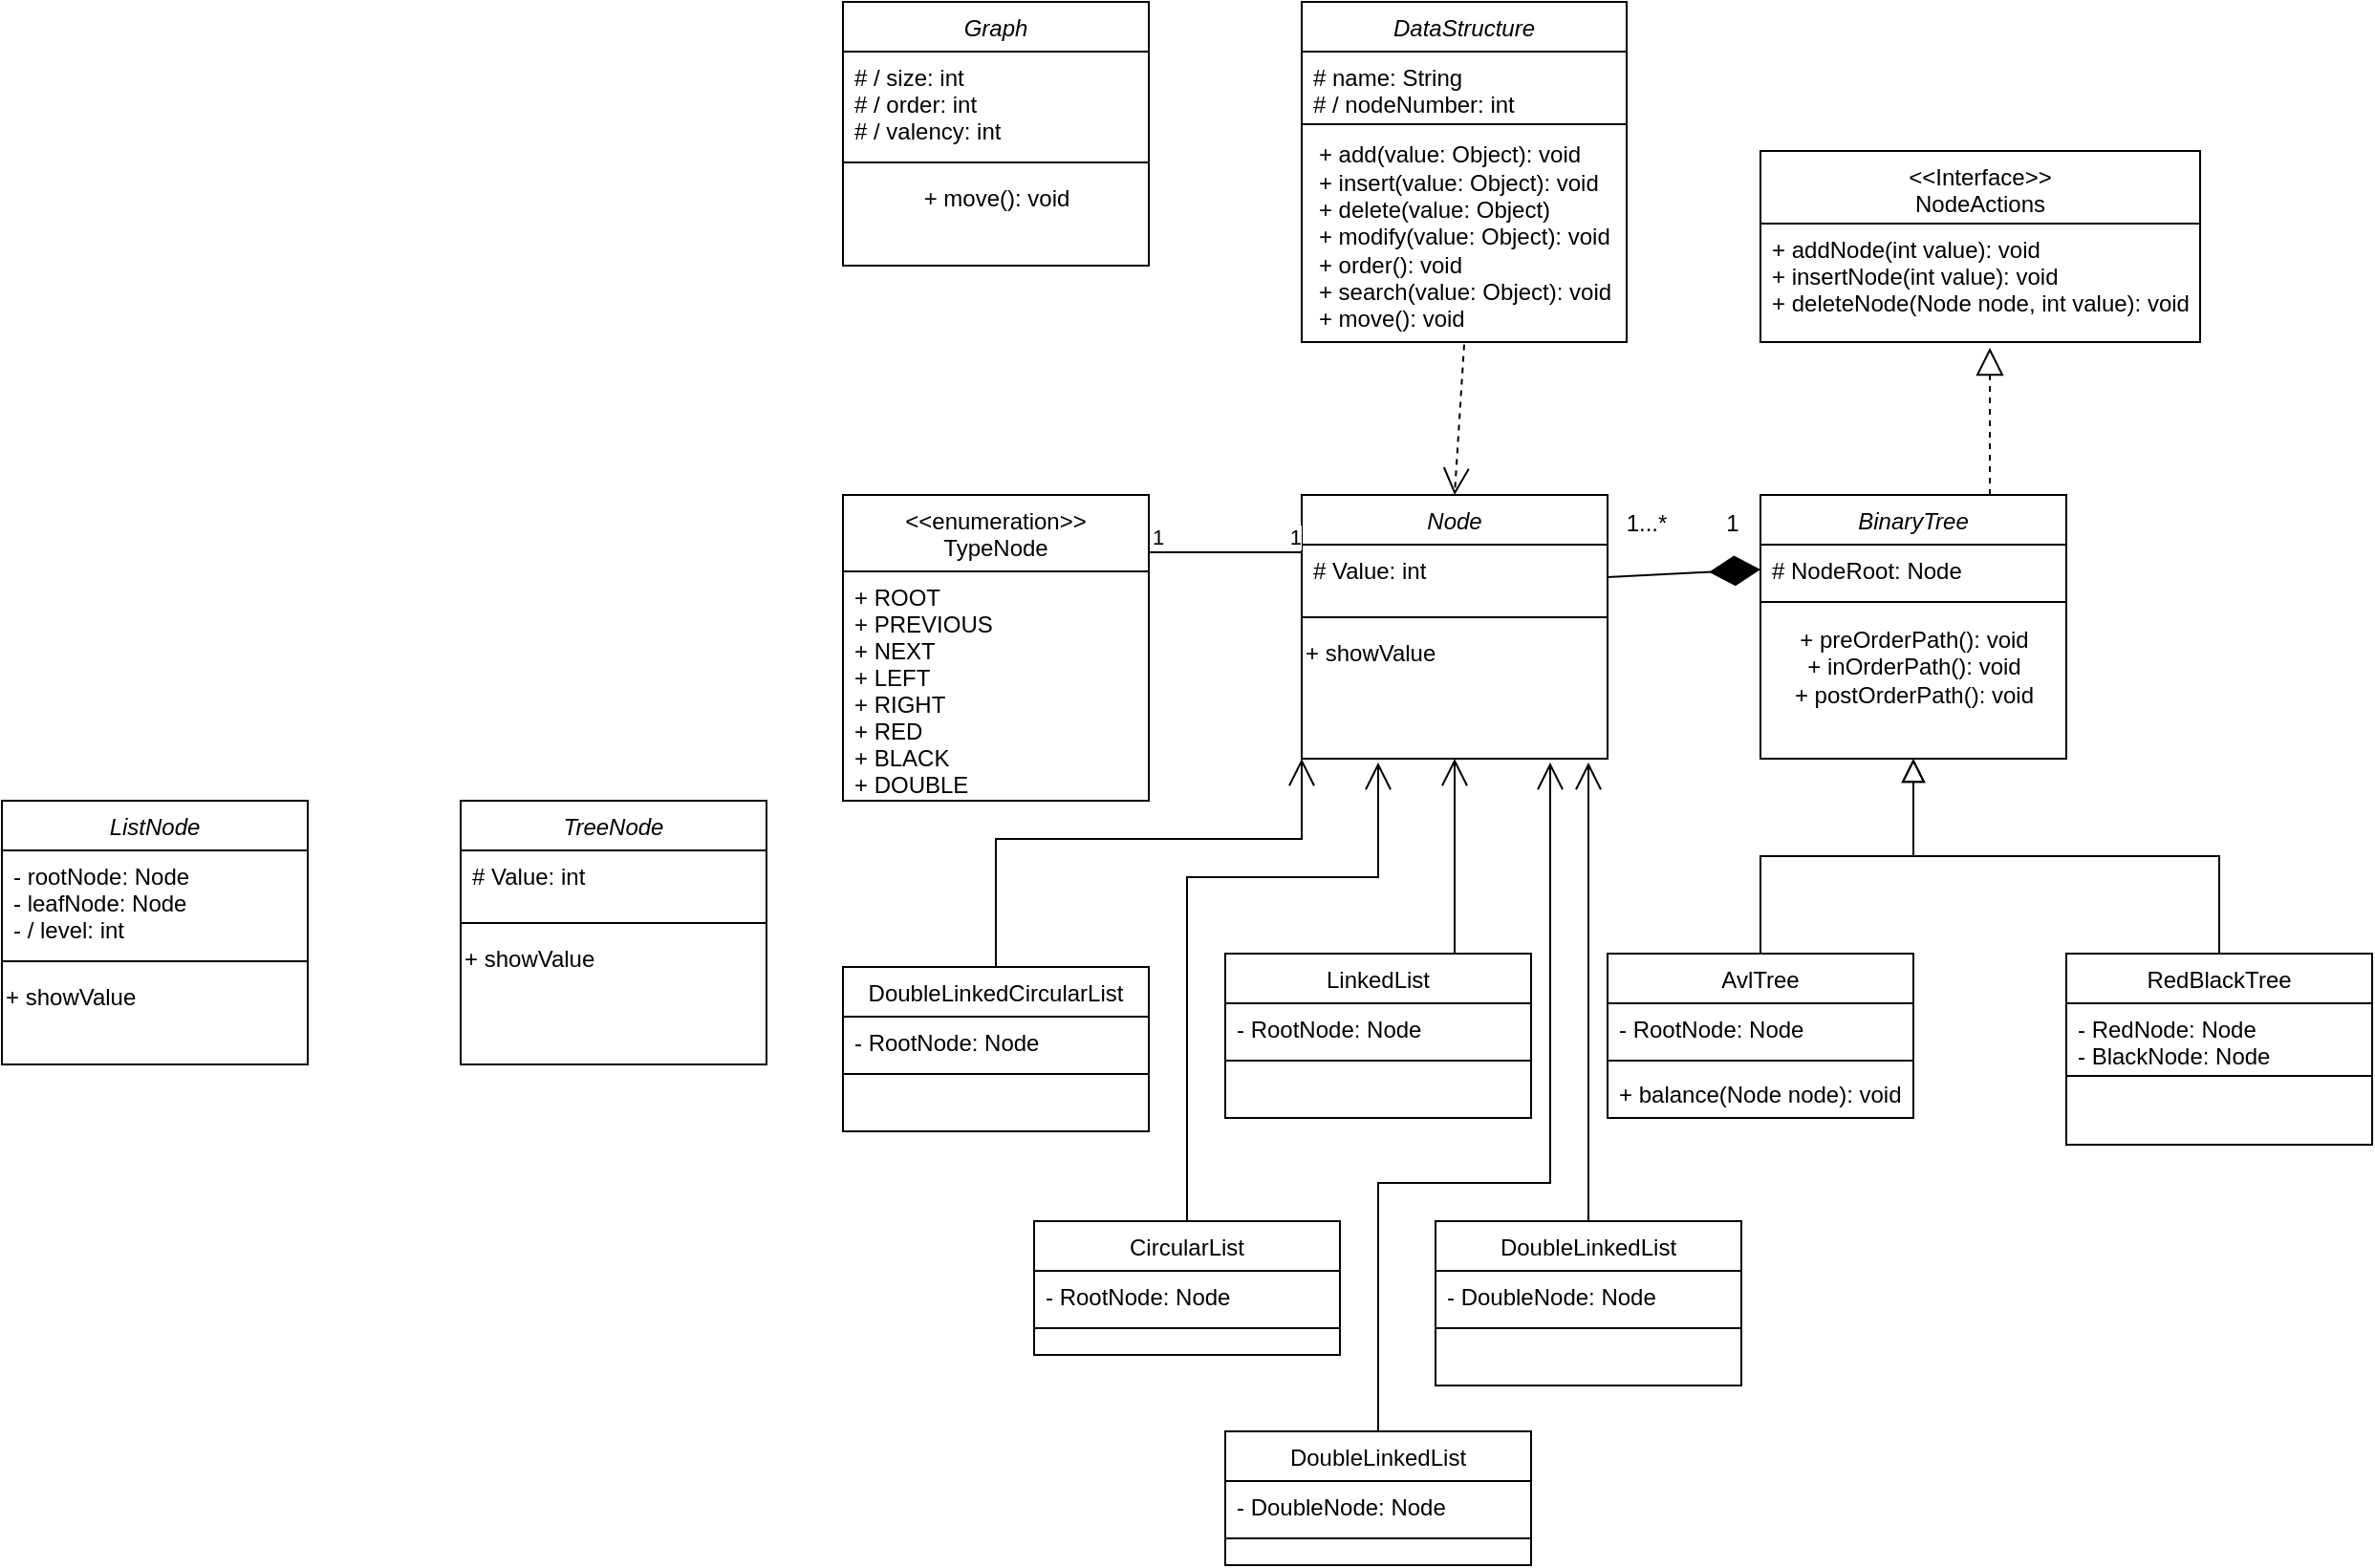 <mxfile version="24.5.4" type="github">
  <diagram id="C5RBs43oDa-KdzZeNtuy" name="Page-1">
    <mxGraphModel dx="1427" dy="1487" grid="1" gridSize="10" guides="1" tooltips="1" connect="1" arrows="1" fold="1" page="1" pageScale="1" pageWidth="827" pageHeight="1169" math="0" shadow="0">
      <root>
        <mxCell id="WIyWlLk6GJQsqaUBKTNV-0" />
        <mxCell id="WIyWlLk6GJQsqaUBKTNV-1" parent="WIyWlLk6GJQsqaUBKTNV-0" />
        <mxCell id="zkfFHV4jXpPFQw0GAbJ--0" value="BinaryTree" style="swimlane;fontStyle=2;align=center;verticalAlign=top;childLayout=stackLayout;horizontal=1;startSize=26;horizontalStack=0;resizeParent=1;resizeLast=0;collapsible=1;marginBottom=0;rounded=0;shadow=0;strokeWidth=1;" parent="WIyWlLk6GJQsqaUBKTNV-1" vertex="1">
          <mxGeometry x="200" y="120" width="160" height="138" as="geometry">
            <mxRectangle x="230" y="140" width="160" height="26" as="alternateBounds" />
          </mxGeometry>
        </mxCell>
        <mxCell id="zkfFHV4jXpPFQw0GAbJ--1" value="# NodeRoot: Node" style="text;align=left;verticalAlign=top;spacingLeft=4;spacingRight=4;overflow=hidden;rotatable=0;points=[[0,0.5],[1,0.5]];portConstraint=eastwest;" parent="zkfFHV4jXpPFQw0GAbJ--0" vertex="1">
          <mxGeometry y="26" width="160" height="26" as="geometry" />
        </mxCell>
        <mxCell id="zkfFHV4jXpPFQw0GAbJ--4" value="" style="line;html=1;strokeWidth=1;align=left;verticalAlign=middle;spacingTop=-1;spacingLeft=3;spacingRight=3;rotatable=0;labelPosition=right;points=[];portConstraint=eastwest;" parent="zkfFHV4jXpPFQw0GAbJ--0" vertex="1">
          <mxGeometry y="52" width="160" height="8" as="geometry" />
        </mxCell>
        <mxCell id="YYtJ4kwx8HCSofdxrb-W-14" value="+ preOrderPath(): void&lt;div&gt;+ inOrderPath(): void&lt;br&gt;&lt;/div&gt;&lt;div&gt;+ postOrderPath(): void&lt;br&gt;&lt;/div&gt;" style="text;html=1;align=center;verticalAlign=middle;resizable=0;points=[];autosize=1;strokeColor=none;fillColor=none;" parent="zkfFHV4jXpPFQw0GAbJ--0" vertex="1">
          <mxGeometry y="60" width="160" height="60" as="geometry" />
        </mxCell>
        <mxCell id="zkfFHV4jXpPFQw0GAbJ--6" value="AvlTree" style="swimlane;fontStyle=0;align=center;verticalAlign=top;childLayout=stackLayout;horizontal=1;startSize=26;horizontalStack=0;resizeParent=1;resizeLast=0;collapsible=1;marginBottom=0;rounded=0;shadow=0;strokeWidth=1;" parent="WIyWlLk6GJQsqaUBKTNV-1" vertex="1">
          <mxGeometry x="120" y="360" width="160" height="86" as="geometry">
            <mxRectangle x="130" y="380" width="160" height="26" as="alternateBounds" />
          </mxGeometry>
        </mxCell>
        <mxCell id="YYtJ4kwx8HCSofdxrb-W-13" value="- RootNode: Node" style="text;align=left;verticalAlign=top;spacingLeft=4;spacingRight=4;overflow=hidden;rotatable=0;points=[[0,0.5],[1,0.5]];portConstraint=eastwest;" parent="zkfFHV4jXpPFQw0GAbJ--6" vertex="1">
          <mxGeometry y="26" width="160" height="26" as="geometry" />
        </mxCell>
        <mxCell id="zkfFHV4jXpPFQw0GAbJ--9" value="" style="line;html=1;strokeWidth=1;align=left;verticalAlign=middle;spacingTop=-1;spacingLeft=3;spacingRight=3;rotatable=0;labelPosition=right;points=[];portConstraint=eastwest;" parent="zkfFHV4jXpPFQw0GAbJ--6" vertex="1">
          <mxGeometry y="52" width="160" height="8" as="geometry" />
        </mxCell>
        <mxCell id="zkfFHV4jXpPFQw0GAbJ--11" value="+ balance(Node node): void" style="text;align=left;verticalAlign=top;spacingLeft=4;spacingRight=4;overflow=hidden;rotatable=0;points=[[0,0.5],[1,0.5]];portConstraint=eastwest;" parent="zkfFHV4jXpPFQw0GAbJ--6" vertex="1">
          <mxGeometry y="60" width="160" height="26" as="geometry" />
        </mxCell>
        <mxCell id="zkfFHV4jXpPFQw0GAbJ--12" value="" style="endArrow=block;endSize=10;endFill=0;shadow=0;strokeWidth=1;rounded=0;curved=0;edgeStyle=elbowEdgeStyle;elbow=vertical;" parent="WIyWlLk6GJQsqaUBKTNV-1" source="zkfFHV4jXpPFQw0GAbJ--6" target="zkfFHV4jXpPFQw0GAbJ--0" edge="1">
          <mxGeometry width="160" relative="1" as="geometry">
            <mxPoint x="200" y="203" as="sourcePoint" />
            <mxPoint x="200" y="203" as="targetPoint" />
          </mxGeometry>
        </mxCell>
        <mxCell id="zkfFHV4jXpPFQw0GAbJ--13" value="RedBlackTree" style="swimlane;fontStyle=0;align=center;verticalAlign=top;childLayout=stackLayout;horizontal=1;startSize=26;horizontalStack=0;resizeParent=1;resizeLast=0;collapsible=1;marginBottom=0;rounded=0;shadow=0;strokeWidth=1;" parent="WIyWlLk6GJQsqaUBKTNV-1" vertex="1">
          <mxGeometry x="360" y="360" width="160" height="100" as="geometry">
            <mxRectangle x="340" y="380" width="170" height="26" as="alternateBounds" />
          </mxGeometry>
        </mxCell>
        <mxCell id="zkfFHV4jXpPFQw0GAbJ--14" value="- RedNode: Node&#xa;- BlackNode: Node" style="text;align=left;verticalAlign=top;spacingLeft=4;spacingRight=4;overflow=hidden;rotatable=0;points=[[0,0.5],[1,0.5]];portConstraint=eastwest;" parent="zkfFHV4jXpPFQw0GAbJ--13" vertex="1">
          <mxGeometry y="26" width="160" height="34" as="geometry" />
        </mxCell>
        <mxCell id="zkfFHV4jXpPFQw0GAbJ--15" value="" style="line;html=1;strokeWidth=1;align=left;verticalAlign=middle;spacingTop=-1;spacingLeft=3;spacingRight=3;rotatable=0;labelPosition=right;points=[];portConstraint=eastwest;" parent="zkfFHV4jXpPFQw0GAbJ--13" vertex="1">
          <mxGeometry y="60" width="160" height="8" as="geometry" />
        </mxCell>
        <mxCell id="zkfFHV4jXpPFQw0GAbJ--16" value="" style="endArrow=block;endSize=10;endFill=0;shadow=0;strokeWidth=1;rounded=0;curved=0;edgeStyle=elbowEdgeStyle;elbow=vertical;" parent="WIyWlLk6GJQsqaUBKTNV-1" source="zkfFHV4jXpPFQw0GAbJ--13" target="zkfFHV4jXpPFQw0GAbJ--0" edge="1">
          <mxGeometry width="160" relative="1" as="geometry">
            <mxPoint x="210" y="373" as="sourcePoint" />
            <mxPoint x="310" y="271" as="targetPoint" />
          </mxGeometry>
        </mxCell>
        <mxCell id="dBso9hIBGeTiGLK6ZM09-0" value="Node" style="swimlane;fontStyle=2;align=center;verticalAlign=top;childLayout=stackLayout;horizontal=1;startSize=26;horizontalStack=0;resizeParent=1;resizeLast=0;collapsible=1;marginBottom=0;rounded=0;shadow=0;strokeWidth=1;" parent="WIyWlLk6GJQsqaUBKTNV-1" vertex="1">
          <mxGeometry x="-40" y="120" width="160" height="138" as="geometry">
            <mxRectangle x="230" y="140" width="160" height="26" as="alternateBounds" />
          </mxGeometry>
        </mxCell>
        <mxCell id="dBso9hIBGeTiGLK6ZM09-1" value="# Value: int" style="text;align=left;verticalAlign=top;spacingLeft=4;spacingRight=4;overflow=hidden;rotatable=0;points=[[0,0.5],[1,0.5]];portConstraint=eastwest;" parent="dBso9hIBGeTiGLK6ZM09-0" vertex="1">
          <mxGeometry y="26" width="160" height="34" as="geometry" />
        </mxCell>
        <mxCell id="dBso9hIBGeTiGLK6ZM09-2" value="" style="line;html=1;strokeWidth=1;align=left;verticalAlign=middle;spacingTop=-1;spacingLeft=3;spacingRight=3;rotatable=0;labelPosition=right;points=[];portConstraint=eastwest;" parent="dBso9hIBGeTiGLK6ZM09-0" vertex="1">
          <mxGeometry y="60" width="160" height="8" as="geometry" />
        </mxCell>
        <mxCell id="KEbmrDnN4cNLaKrmBsX4-1" value="&lt;div style=&quot;text-align: justify;&quot;&gt;&lt;span style=&quot;background-color: initial;&quot;&gt;+ showValue&lt;/span&gt;&lt;/div&gt;" style="text;html=1;align=left;verticalAlign=middle;resizable=0;points=[];autosize=1;strokeColor=none;fillColor=none;" vertex="1" parent="dBso9hIBGeTiGLK6ZM09-0">
          <mxGeometry y="68" width="160" height="30" as="geometry" />
        </mxCell>
        <mxCell id="dBso9hIBGeTiGLK6ZM09-4" value="&lt;&lt;enumeration&gt;&gt;&#xa;TypeNode" style="swimlane;fontStyle=0;align=center;verticalAlign=top;childLayout=stackLayout;horizontal=1;startSize=40;horizontalStack=0;resizeParent=1;resizeLast=0;collapsible=1;marginBottom=0;rounded=0;shadow=0;strokeWidth=1;" parent="WIyWlLk6GJQsqaUBKTNV-1" vertex="1">
          <mxGeometry x="-280" y="120" width="160" height="160" as="geometry">
            <mxRectangle x="230" y="140" width="160" height="26" as="alternateBounds" />
          </mxGeometry>
        </mxCell>
        <mxCell id="dBso9hIBGeTiGLK6ZM09-5" value="+ ROOT&#xa;+ PREVIOUS&#xa;+ NEXT&#xa;+ LEFT&#xa;+ RIGHT&#xa;+ RED&#xa;+ BLACK&#xa;+ DOUBLE&#xa;" style="text;align=left;verticalAlign=top;spacingLeft=4;spacingRight=4;overflow=hidden;rotatable=0;points=[[0,0.5],[1,0.5]];portConstraint=eastwest;" parent="dBso9hIBGeTiGLK6ZM09-4" vertex="1">
          <mxGeometry y="40" width="160" height="120" as="geometry" />
        </mxCell>
        <mxCell id="dBso9hIBGeTiGLK6ZM09-8" value="&lt;&lt;Interface&gt;&gt;&#xa;NodeActions" style="swimlane;fontStyle=0;align=center;verticalAlign=top;childLayout=stackLayout;horizontal=1;startSize=38;horizontalStack=0;resizeParent=1;resizeLast=0;collapsible=1;marginBottom=0;rounded=0;shadow=0;strokeWidth=1;" parent="WIyWlLk6GJQsqaUBKTNV-1" vertex="1">
          <mxGeometry x="200" y="-60" width="230" height="100" as="geometry">
            <mxRectangle x="230" y="140" width="160" height="26" as="alternateBounds" />
          </mxGeometry>
        </mxCell>
        <mxCell id="dBso9hIBGeTiGLK6ZM09-9" value="+ addNode(int value): void&#xa;+ insertNode(int value): void&#xa;+ deleteNode(Node node, int value): void" style="text;align=left;verticalAlign=top;spacingLeft=4;spacingRight=4;overflow=hidden;rotatable=0;points=[[0,0.5],[1,0.5]];portConstraint=eastwest;" parent="dBso9hIBGeTiGLK6ZM09-8" vertex="1">
          <mxGeometry y="38" width="230" height="62" as="geometry" />
        </mxCell>
        <mxCell id="dBso9hIBGeTiGLK6ZM09-12" value="LinkedList" style="swimlane;fontStyle=0;align=center;verticalAlign=top;childLayout=stackLayout;horizontal=1;startSize=26;horizontalStack=0;resizeParent=1;resizeLast=0;collapsible=1;marginBottom=0;rounded=0;shadow=0;strokeWidth=1;" parent="WIyWlLk6GJQsqaUBKTNV-1" vertex="1">
          <mxGeometry x="-80" y="360" width="160" height="86" as="geometry">
            <mxRectangle x="340" y="380" width="170" height="26" as="alternateBounds" />
          </mxGeometry>
        </mxCell>
        <mxCell id="YYtJ4kwx8HCSofdxrb-W-16" value="- RootNode: Node" style="text;align=left;verticalAlign=top;spacingLeft=4;spacingRight=4;overflow=hidden;rotatable=0;points=[[0,0.5],[1,0.5]];portConstraint=eastwest;" parent="dBso9hIBGeTiGLK6ZM09-12" vertex="1">
          <mxGeometry y="26" width="160" height="26" as="geometry" />
        </mxCell>
        <mxCell id="dBso9hIBGeTiGLK6ZM09-14" value="" style="line;html=1;strokeWidth=1;align=left;verticalAlign=middle;spacingTop=-1;spacingLeft=3;spacingRight=3;rotatable=0;labelPosition=right;points=[];portConstraint=eastwest;" parent="dBso9hIBGeTiGLK6ZM09-12" vertex="1">
          <mxGeometry y="52" width="160" height="8" as="geometry" />
        </mxCell>
        <mxCell id="dBso9hIBGeTiGLK6ZM09-15" value="DoubleLinkedList" style="swimlane;fontStyle=0;align=center;verticalAlign=top;childLayout=stackLayout;horizontal=1;startSize=26;horizontalStack=0;resizeParent=1;resizeLast=0;collapsible=1;marginBottom=0;rounded=0;shadow=0;strokeWidth=1;" parent="WIyWlLk6GJQsqaUBKTNV-1" vertex="1">
          <mxGeometry x="30" y="500" width="160" height="86" as="geometry">
            <mxRectangle x="340" y="380" width="170" height="26" as="alternateBounds" />
          </mxGeometry>
        </mxCell>
        <mxCell id="YYtJ4kwx8HCSofdxrb-W-23" value="- DoubleNode: Node" style="text;align=left;verticalAlign=top;spacingLeft=4;spacingRight=4;overflow=hidden;rotatable=0;points=[[0,0.5],[1,0.5]];portConstraint=eastwest;" parent="dBso9hIBGeTiGLK6ZM09-15" vertex="1">
          <mxGeometry y="26" width="160" height="26" as="geometry" />
        </mxCell>
        <mxCell id="dBso9hIBGeTiGLK6ZM09-17" value="" style="line;html=1;strokeWidth=1;align=left;verticalAlign=middle;spacingTop=-1;spacingLeft=3;spacingRight=3;rotatable=0;labelPosition=right;points=[];portConstraint=eastwest;" parent="dBso9hIBGeTiGLK6ZM09-15" vertex="1">
          <mxGeometry y="52" width="160" height="8" as="geometry" />
        </mxCell>
        <mxCell id="dBso9hIBGeTiGLK6ZM09-18" value="DoubleLinkedList" style="swimlane;fontStyle=0;align=center;verticalAlign=top;childLayout=stackLayout;horizontal=1;startSize=26;horizontalStack=0;resizeParent=1;resizeLast=0;collapsible=1;marginBottom=0;rounded=0;shadow=0;strokeWidth=1;" parent="WIyWlLk6GJQsqaUBKTNV-1" vertex="1">
          <mxGeometry x="-80" y="610" width="160" height="70" as="geometry">
            <mxRectangle x="340" y="380" width="170" height="26" as="alternateBounds" />
          </mxGeometry>
        </mxCell>
        <mxCell id="YYtJ4kwx8HCSofdxrb-W-25" value="- DoubleNode: Node" style="text;align=left;verticalAlign=top;spacingLeft=4;spacingRight=4;overflow=hidden;rotatable=0;points=[[0,0.5],[1,0.5]];portConstraint=eastwest;" parent="dBso9hIBGeTiGLK6ZM09-18" vertex="1">
          <mxGeometry y="26" width="160" height="26" as="geometry" />
        </mxCell>
        <mxCell id="dBso9hIBGeTiGLK6ZM09-20" value="" style="line;html=1;strokeWidth=1;align=left;verticalAlign=middle;spacingTop=-1;spacingLeft=3;spacingRight=3;rotatable=0;labelPosition=right;points=[];portConstraint=eastwest;" parent="dBso9hIBGeTiGLK6ZM09-18" vertex="1">
          <mxGeometry y="52" width="160" height="8" as="geometry" />
        </mxCell>
        <mxCell id="dBso9hIBGeTiGLK6ZM09-24" value="CircularList" style="swimlane;fontStyle=0;align=center;verticalAlign=top;childLayout=stackLayout;horizontal=1;startSize=26;horizontalStack=0;resizeParent=1;resizeLast=0;collapsible=1;marginBottom=0;rounded=0;shadow=0;strokeWidth=1;" parent="WIyWlLk6GJQsqaUBKTNV-1" vertex="1">
          <mxGeometry x="-180" y="500" width="160" height="70" as="geometry">
            <mxRectangle x="340" y="380" width="170" height="26" as="alternateBounds" />
          </mxGeometry>
        </mxCell>
        <mxCell id="YYtJ4kwx8HCSofdxrb-W-26" value="- RootNode: Node" style="text;align=left;verticalAlign=top;spacingLeft=4;spacingRight=4;overflow=hidden;rotatable=0;points=[[0,0.5],[1,0.5]];portConstraint=eastwest;" parent="dBso9hIBGeTiGLK6ZM09-24" vertex="1">
          <mxGeometry y="26" width="160" height="26" as="geometry" />
        </mxCell>
        <mxCell id="dBso9hIBGeTiGLK6ZM09-26" value="" style="line;html=1;strokeWidth=1;align=left;verticalAlign=middle;spacingTop=-1;spacingLeft=3;spacingRight=3;rotatable=0;labelPosition=right;points=[];portConstraint=eastwest;" parent="dBso9hIBGeTiGLK6ZM09-24" vertex="1">
          <mxGeometry y="52" width="160" height="8" as="geometry" />
        </mxCell>
        <mxCell id="dBso9hIBGeTiGLK6ZM09-27" value="DoubleLinkedCircularList" style="swimlane;fontStyle=0;align=center;verticalAlign=top;childLayout=stackLayout;horizontal=1;startSize=26;horizontalStack=0;resizeParent=1;resizeLast=0;collapsible=1;marginBottom=0;rounded=0;shadow=0;strokeWidth=1;" parent="WIyWlLk6GJQsqaUBKTNV-1" vertex="1">
          <mxGeometry x="-280" y="367" width="160" height="86" as="geometry">
            <mxRectangle x="340" y="380" width="170" height="26" as="alternateBounds" />
          </mxGeometry>
        </mxCell>
        <mxCell id="YYtJ4kwx8HCSofdxrb-W-15" value="- RootNode: Node" style="text;align=left;verticalAlign=top;spacingLeft=4;spacingRight=4;overflow=hidden;rotatable=0;points=[[0,0.5],[1,0.5]];portConstraint=eastwest;" parent="dBso9hIBGeTiGLK6ZM09-27" vertex="1">
          <mxGeometry y="26" width="160" height="26" as="geometry" />
        </mxCell>
        <mxCell id="dBso9hIBGeTiGLK6ZM09-29" value="" style="line;html=1;strokeWidth=1;align=left;verticalAlign=middle;spacingTop=-1;spacingLeft=3;spacingRight=3;rotatable=0;labelPosition=right;points=[];portConstraint=eastwest;" parent="dBso9hIBGeTiGLK6ZM09-27" vertex="1">
          <mxGeometry y="52" width="160" height="8" as="geometry" />
        </mxCell>
        <mxCell id="YYtJ4kwx8HCSofdxrb-W-0" value="" style="endArrow=none;html=1;edgeStyle=orthogonalEdgeStyle;rounded=0;" parent="WIyWlLk6GJQsqaUBKTNV-1" edge="1">
          <mxGeometry relative="1" as="geometry">
            <mxPoint x="-120" y="150" as="sourcePoint" />
            <mxPoint x="-40" y="150" as="targetPoint" />
          </mxGeometry>
        </mxCell>
        <mxCell id="YYtJ4kwx8HCSofdxrb-W-1" value="1" style="edgeLabel;resizable=0;html=1;align=left;verticalAlign=bottom;" parent="YYtJ4kwx8HCSofdxrb-W-0" connectable="0" vertex="1">
          <mxGeometry x="-1" relative="1" as="geometry">
            <mxPoint as="offset" />
          </mxGeometry>
        </mxCell>
        <mxCell id="YYtJ4kwx8HCSofdxrb-W-2" value="1" style="edgeLabel;resizable=0;html=1;align=right;verticalAlign=bottom;" parent="YYtJ4kwx8HCSofdxrb-W-0" connectable="0" vertex="1">
          <mxGeometry x="1" relative="1" as="geometry" />
        </mxCell>
        <mxCell id="YYtJ4kwx8HCSofdxrb-W-4" value="" style="endArrow=diamondThin;endFill=1;endSize=24;html=1;rounded=0;exitX=1;exitY=0.5;exitDx=0;exitDy=0;entryX=0;entryY=0.5;entryDx=0;entryDy=0;" parent="WIyWlLk6GJQsqaUBKTNV-1" source="dBso9hIBGeTiGLK6ZM09-1" target="zkfFHV4jXpPFQw0GAbJ--1" edge="1">
          <mxGeometry width="160" relative="1" as="geometry">
            <mxPoint x="180" y="110" as="sourcePoint" />
            <mxPoint x="280" y="30" as="targetPoint" />
          </mxGeometry>
        </mxCell>
        <mxCell id="YYtJ4kwx8HCSofdxrb-W-5" value="1" style="text;html=1;align=center;verticalAlign=middle;resizable=0;points=[];autosize=1;strokeColor=none;fillColor=none;" parent="WIyWlLk6GJQsqaUBKTNV-1" vertex="1">
          <mxGeometry x="170" y="120" width="30" height="30" as="geometry" />
        </mxCell>
        <mxCell id="YYtJ4kwx8HCSofdxrb-W-6" value="1...*" style="text;html=1;align=center;verticalAlign=middle;resizable=0;points=[];autosize=1;strokeColor=none;fillColor=none;" parent="WIyWlLk6GJQsqaUBKTNV-1" vertex="1">
          <mxGeometry x="120" y="120" width="40" height="30" as="geometry" />
        </mxCell>
        <mxCell id="YYtJ4kwx8HCSofdxrb-W-7" value="" style="endArrow=block;dashed=1;endFill=0;endSize=12;html=1;rounded=0;exitX=0.75;exitY=0;exitDx=0;exitDy=0;" parent="WIyWlLk6GJQsqaUBKTNV-1" source="zkfFHV4jXpPFQw0GAbJ--0" edge="1">
          <mxGeometry width="160" relative="1" as="geometry">
            <mxPoint x="230" y="10" as="sourcePoint" />
            <mxPoint x="320" y="43" as="targetPoint" />
          </mxGeometry>
        </mxCell>
        <mxCell id="YYtJ4kwx8HCSofdxrb-W-18" value="" style="endArrow=open;endFill=1;endSize=12;html=1;rounded=0;exitX=0.75;exitY=0;exitDx=0;exitDy=0;entryX=0.5;entryY=1;entryDx=0;entryDy=0;" parent="WIyWlLk6GJQsqaUBKTNV-1" source="dBso9hIBGeTiGLK6ZM09-12" target="dBso9hIBGeTiGLK6ZM09-0" edge="1">
          <mxGeometry width="160" relative="1" as="geometry">
            <mxPoint x="310" y="370" as="sourcePoint" />
            <mxPoint x="470" y="370" as="targetPoint" />
          </mxGeometry>
        </mxCell>
        <mxCell id="YYtJ4kwx8HCSofdxrb-W-19" value="" style="endArrow=open;endFill=1;endSize=12;html=1;rounded=0;exitX=0.5;exitY=0;exitDx=0;exitDy=0;entryX=0;entryY=1;entryDx=0;entryDy=0;" parent="WIyWlLk6GJQsqaUBKTNV-1" source="dBso9hIBGeTiGLK6ZM09-27" target="dBso9hIBGeTiGLK6ZM09-0" edge="1">
          <mxGeometry width="160" relative="1" as="geometry">
            <mxPoint x="10" y="370" as="sourcePoint" />
            <mxPoint x="50" y="268" as="targetPoint" />
            <Array as="points">
              <mxPoint x="-200" y="300" />
              <mxPoint x="-40" y="300" />
            </Array>
          </mxGeometry>
        </mxCell>
        <mxCell id="YYtJ4kwx8HCSofdxrb-W-20" value="" style="endArrow=open;endFill=1;endSize=12;html=1;rounded=0;exitX=0.5;exitY=0;exitDx=0;exitDy=0;" parent="WIyWlLk6GJQsqaUBKTNV-1" source="dBso9hIBGeTiGLK6ZM09-24" edge="1">
          <mxGeometry width="160" relative="1" as="geometry">
            <mxPoint x="20" y="380" as="sourcePoint" />
            <mxPoint y="260" as="targetPoint" />
            <Array as="points">
              <mxPoint x="-100" y="360" />
              <mxPoint x="-100" y="320" />
              <mxPoint y="320" />
            </Array>
          </mxGeometry>
        </mxCell>
        <mxCell id="YYtJ4kwx8HCSofdxrb-W-21" value="" style="endArrow=open;endFill=1;endSize=12;html=1;rounded=0;exitX=0.5;exitY=0;exitDx=0;exitDy=0;" parent="WIyWlLk6GJQsqaUBKTNV-1" source="dBso9hIBGeTiGLK6ZM09-15" edge="1">
          <mxGeometry width="160" relative="1" as="geometry">
            <mxPoint x="30" y="390" as="sourcePoint" />
            <mxPoint x="110" y="260" as="targetPoint" />
          </mxGeometry>
        </mxCell>
        <mxCell id="YYtJ4kwx8HCSofdxrb-W-22" value="" style="endArrow=open;endFill=1;endSize=12;html=1;rounded=0;exitX=0.5;exitY=0;exitDx=0;exitDy=0;" parent="WIyWlLk6GJQsqaUBKTNV-1" source="dBso9hIBGeTiGLK6ZM09-18" edge="1">
          <mxGeometry width="160" relative="1" as="geometry">
            <mxPoint x="40" y="400" as="sourcePoint" />
            <mxPoint x="90" y="260" as="targetPoint" />
            <Array as="points">
              <mxPoint y="480" />
              <mxPoint x="90" y="480" />
              <mxPoint x="90" y="370" />
            </Array>
          </mxGeometry>
        </mxCell>
        <mxCell id="ALHxBR6SweA9dc3v-F7d-0" value="DataStructure" style="swimlane;fontStyle=2;align=center;verticalAlign=top;childLayout=stackLayout;horizontal=1;startSize=26;horizontalStack=0;resizeParent=1;resizeLast=0;collapsible=1;marginBottom=0;rounded=0;shadow=0;strokeWidth=1;" parent="WIyWlLk6GJQsqaUBKTNV-1" vertex="1">
          <mxGeometry x="-40" y="-138" width="170" height="178" as="geometry">
            <mxRectangle x="230" y="140" width="160" height="26" as="alternateBounds" />
          </mxGeometry>
        </mxCell>
        <mxCell id="ALHxBR6SweA9dc3v-F7d-1" value="# name: String&#xa;# / nodeNumber: int&#xa;" style="text;align=left;verticalAlign=top;spacingLeft=4;spacingRight=4;overflow=hidden;rotatable=0;points=[[0,0.5],[1,0.5]];portConstraint=eastwest;" parent="ALHxBR6SweA9dc3v-F7d-0" vertex="1">
          <mxGeometry y="26" width="170" height="34" as="geometry" />
        </mxCell>
        <mxCell id="ALHxBR6SweA9dc3v-F7d-2" value="" style="line;html=1;strokeWidth=1;align=left;verticalAlign=middle;spacingTop=-1;spacingLeft=3;spacingRight=3;rotatable=0;labelPosition=right;points=[];portConstraint=eastwest;" parent="ALHxBR6SweA9dc3v-F7d-0" vertex="1">
          <mxGeometry y="60" width="170" height="8" as="geometry" />
        </mxCell>
        <mxCell id="ALHxBR6SweA9dc3v-F7d-3" value="&lt;div style=&quot;text-align: justify;&quot;&gt;&lt;span style=&quot;background-color: initial;&quot;&gt;+ add(value: Object): void&lt;/span&gt;&lt;/div&gt;&lt;div style=&quot;text-align: justify;&quot;&gt;+ insert(&lt;span style=&quot;background-color: initial;&quot;&gt;value: Object&lt;/span&gt;&lt;span style=&quot;background-color: initial;&quot;&gt;): void&lt;/span&gt;&lt;/div&gt;&lt;div style=&quot;text-align: justify;&quot;&gt;+ delete(value: Object)&lt;/div&gt;&lt;div style=&quot;text-align: justify;&quot;&gt;+ modify(value: Object): void&lt;/div&gt;&lt;div style=&quot;text-align: justify;&quot;&gt;+ order(): void&lt;/div&gt;&lt;div style=&quot;text-align: justify;&quot;&gt;+ search(value: Object): void&lt;/div&gt;&lt;div style=&quot;text-align: justify;&quot;&gt;+ move(): void&lt;/div&gt;" style="text;html=1;align=center;verticalAlign=middle;resizable=0;points=[];autosize=1;strokeColor=none;fillColor=none;" parent="ALHxBR6SweA9dc3v-F7d-0" vertex="1">
          <mxGeometry y="68" width="170" height="110" as="geometry" />
        </mxCell>
        <mxCell id="KEbmrDnN4cNLaKrmBsX4-0" value="" style="endArrow=open;endSize=12;dashed=1;html=1;rounded=0;entryX=0.5;entryY=0;entryDx=0;entryDy=0;exitX=0.5;exitY=1.012;exitDx=0;exitDy=0;exitPerimeter=0;" edge="1" parent="WIyWlLk6GJQsqaUBKTNV-1" source="ALHxBR6SweA9dc3v-F7d-3" target="dBso9hIBGeTiGLK6ZM09-0">
          <mxGeometry width="160" relative="1" as="geometry">
            <mxPoint x="-20" y="20" as="sourcePoint" />
            <mxPoint x="140" y="20" as="targetPoint" />
          </mxGeometry>
        </mxCell>
        <mxCell id="KEbmrDnN4cNLaKrmBsX4-2" value="Graph" style="swimlane;fontStyle=2;align=center;verticalAlign=top;childLayout=stackLayout;horizontal=1;startSize=26;horizontalStack=0;resizeParent=1;resizeLast=0;collapsible=1;marginBottom=0;rounded=0;shadow=0;strokeWidth=1;" vertex="1" parent="WIyWlLk6GJQsqaUBKTNV-1">
          <mxGeometry x="-280" y="-138" width="160" height="138" as="geometry">
            <mxRectangle x="230" y="140" width="160" height="26" as="alternateBounds" />
          </mxGeometry>
        </mxCell>
        <mxCell id="KEbmrDnN4cNLaKrmBsX4-3" value="# / size: int&#xa;# / order: int&#xa;# / valency: int&#xa;" style="text;align=left;verticalAlign=top;spacingLeft=4;spacingRight=4;overflow=hidden;rotatable=0;points=[[0,0.5],[1,0.5]];portConstraint=eastwest;" vertex="1" parent="KEbmrDnN4cNLaKrmBsX4-2">
          <mxGeometry y="26" width="160" height="54" as="geometry" />
        </mxCell>
        <mxCell id="KEbmrDnN4cNLaKrmBsX4-4" value="" style="line;html=1;strokeWidth=1;align=left;verticalAlign=middle;spacingTop=-1;spacingLeft=3;spacingRight=3;rotatable=0;labelPosition=right;points=[];portConstraint=eastwest;" vertex="1" parent="KEbmrDnN4cNLaKrmBsX4-2">
          <mxGeometry y="80" width="160" height="8" as="geometry" />
        </mxCell>
        <mxCell id="KEbmrDnN4cNLaKrmBsX4-5" value="+ move(): void" style="text;html=1;align=center;verticalAlign=middle;resizable=0;points=[];autosize=1;strokeColor=none;fillColor=none;" vertex="1" parent="KEbmrDnN4cNLaKrmBsX4-2">
          <mxGeometry y="88" width="160" height="30" as="geometry" />
        </mxCell>
        <mxCell id="KEbmrDnN4cNLaKrmBsX4-6" value="TreeNode" style="swimlane;fontStyle=2;align=center;verticalAlign=top;childLayout=stackLayout;horizontal=1;startSize=26;horizontalStack=0;resizeParent=1;resizeLast=0;collapsible=1;marginBottom=0;rounded=0;shadow=0;strokeWidth=1;" vertex="1" parent="WIyWlLk6GJQsqaUBKTNV-1">
          <mxGeometry x="-480" y="280" width="160" height="138" as="geometry">
            <mxRectangle x="230" y="140" width="160" height="26" as="alternateBounds" />
          </mxGeometry>
        </mxCell>
        <mxCell id="KEbmrDnN4cNLaKrmBsX4-7" value="# Value: int" style="text;align=left;verticalAlign=top;spacingLeft=4;spacingRight=4;overflow=hidden;rotatable=0;points=[[0,0.5],[1,0.5]];portConstraint=eastwest;" vertex="1" parent="KEbmrDnN4cNLaKrmBsX4-6">
          <mxGeometry y="26" width="160" height="34" as="geometry" />
        </mxCell>
        <mxCell id="KEbmrDnN4cNLaKrmBsX4-8" value="" style="line;html=1;strokeWidth=1;align=left;verticalAlign=middle;spacingTop=-1;spacingLeft=3;spacingRight=3;rotatable=0;labelPosition=right;points=[];portConstraint=eastwest;" vertex="1" parent="KEbmrDnN4cNLaKrmBsX4-6">
          <mxGeometry y="60" width="160" height="8" as="geometry" />
        </mxCell>
        <mxCell id="KEbmrDnN4cNLaKrmBsX4-9" value="&lt;div style=&quot;text-align: justify;&quot;&gt;&lt;span style=&quot;background-color: initial;&quot;&gt;+ showValue&lt;/span&gt;&lt;/div&gt;" style="text;html=1;align=left;verticalAlign=middle;resizable=0;points=[];autosize=1;strokeColor=none;fillColor=none;" vertex="1" parent="KEbmrDnN4cNLaKrmBsX4-6">
          <mxGeometry y="68" width="160" height="30" as="geometry" />
        </mxCell>
        <mxCell id="KEbmrDnN4cNLaKrmBsX4-10" value="ListNode" style="swimlane;fontStyle=2;align=center;verticalAlign=top;childLayout=stackLayout;horizontal=1;startSize=26;horizontalStack=0;resizeParent=1;resizeLast=0;collapsible=1;marginBottom=0;rounded=0;shadow=0;strokeWidth=1;" vertex="1" parent="WIyWlLk6GJQsqaUBKTNV-1">
          <mxGeometry x="-720" y="280" width="160" height="138" as="geometry">
            <mxRectangle x="230" y="140" width="160" height="26" as="alternateBounds" />
          </mxGeometry>
        </mxCell>
        <mxCell id="KEbmrDnN4cNLaKrmBsX4-11" value="- rootNode: Node&#xa;- leafNode: Node&#xa;- / level: int" style="text;align=left;verticalAlign=top;spacingLeft=4;spacingRight=4;overflow=hidden;rotatable=0;points=[[0,0.5],[1,0.5]];portConstraint=eastwest;" vertex="1" parent="KEbmrDnN4cNLaKrmBsX4-10">
          <mxGeometry y="26" width="160" height="54" as="geometry" />
        </mxCell>
        <mxCell id="KEbmrDnN4cNLaKrmBsX4-12" value="" style="line;html=1;strokeWidth=1;align=left;verticalAlign=middle;spacingTop=-1;spacingLeft=3;spacingRight=3;rotatable=0;labelPosition=right;points=[];portConstraint=eastwest;" vertex="1" parent="KEbmrDnN4cNLaKrmBsX4-10">
          <mxGeometry y="80" width="160" height="8" as="geometry" />
        </mxCell>
        <mxCell id="KEbmrDnN4cNLaKrmBsX4-13" value="&lt;div style=&quot;text-align: justify;&quot;&gt;&lt;span style=&quot;background-color: initial;&quot;&gt;+ showValue&lt;/span&gt;&lt;/div&gt;" style="text;html=1;align=left;verticalAlign=middle;resizable=0;points=[];autosize=1;strokeColor=none;fillColor=none;" vertex="1" parent="KEbmrDnN4cNLaKrmBsX4-10">
          <mxGeometry y="88" width="160" height="30" as="geometry" />
        </mxCell>
      </root>
    </mxGraphModel>
  </diagram>
</mxfile>
